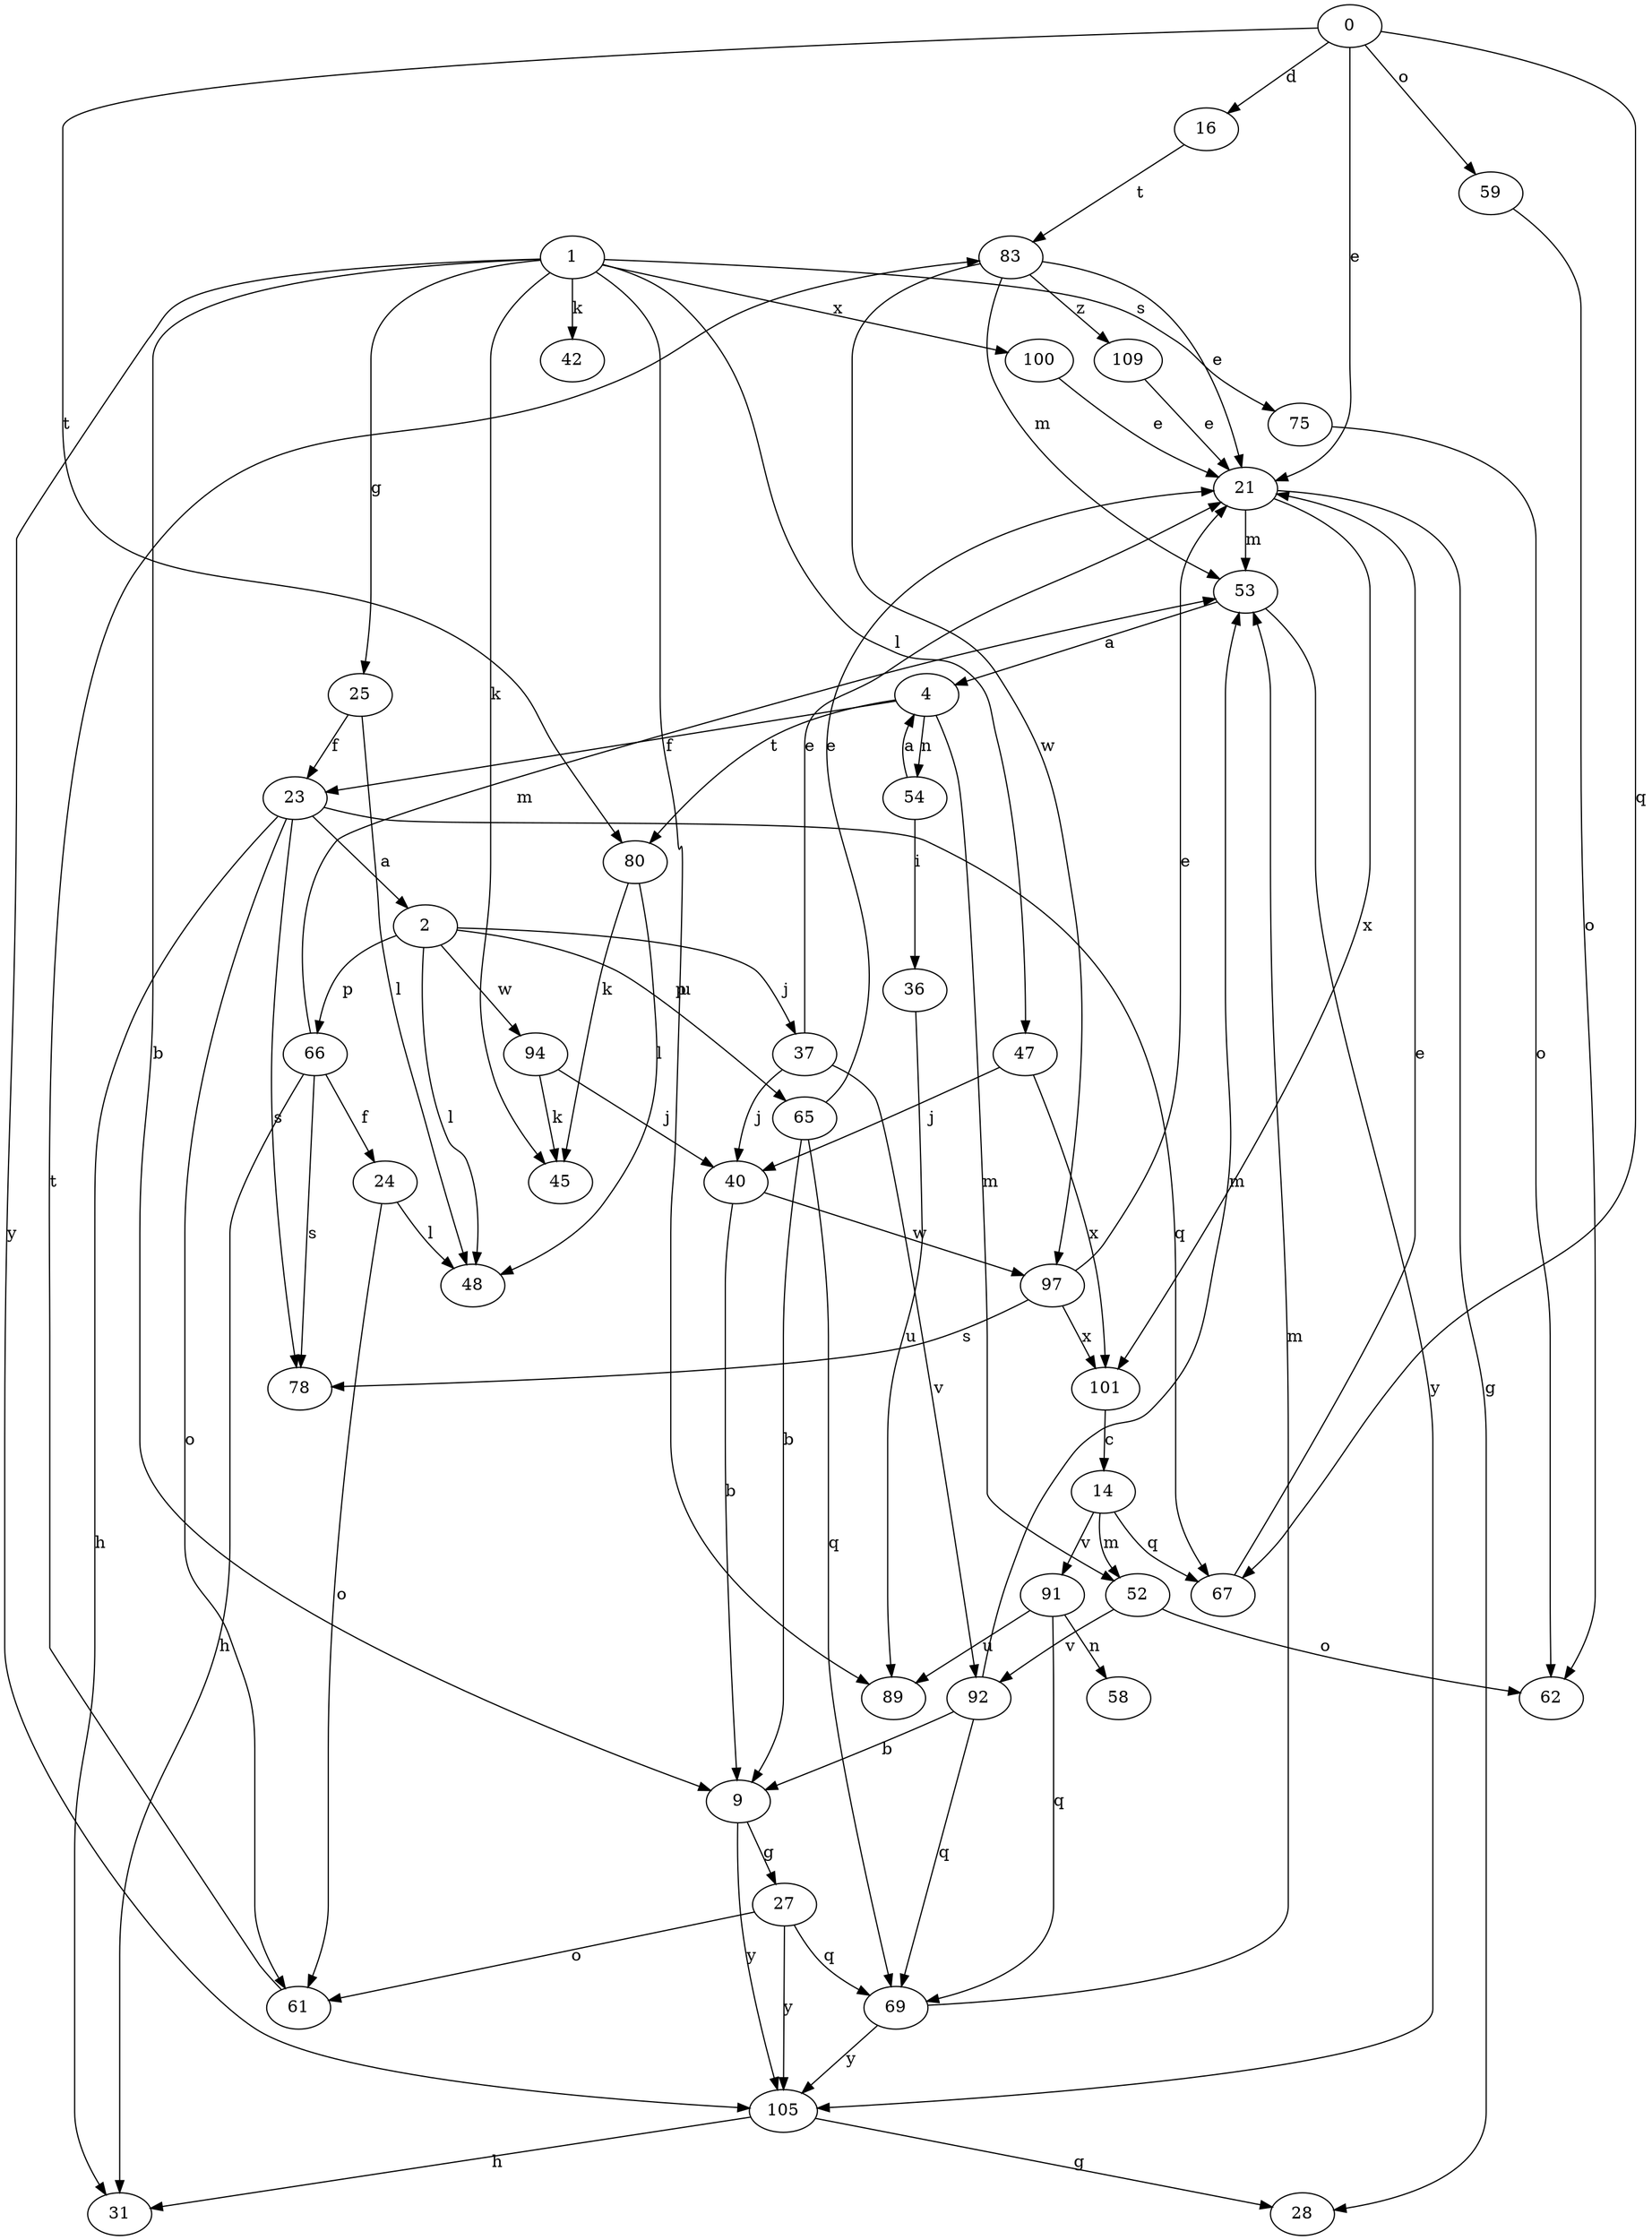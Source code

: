 strict digraph  {
0;
1;
2;
4;
9;
14;
16;
21;
23;
24;
25;
27;
28;
31;
36;
37;
40;
42;
45;
47;
48;
52;
53;
54;
58;
59;
61;
62;
65;
66;
67;
69;
75;
78;
80;
83;
89;
91;
92;
94;
97;
100;
101;
105;
109;
0 -> 16  [label=d];
0 -> 21  [label=e];
0 -> 59  [label=o];
0 -> 67  [label=q];
0 -> 80  [label=t];
1 -> 9  [label=b];
1 -> 25  [label=g];
1 -> 42  [label=k];
1 -> 45  [label=k];
1 -> 47  [label=l];
1 -> 75  [label=s];
1 -> 89  [label=u];
1 -> 100  [label=x];
1 -> 105  [label=y];
2 -> 37  [label=j];
2 -> 48  [label=l];
2 -> 65  [label=p];
2 -> 66  [label=p];
2 -> 94  [label=w];
4 -> 23  [label=f];
4 -> 52  [label=m];
4 -> 54  [label=n];
4 -> 80  [label=t];
9 -> 27  [label=g];
9 -> 105  [label=y];
14 -> 52  [label=m];
14 -> 67  [label=q];
14 -> 91  [label=v];
16 -> 83  [label=t];
21 -> 28  [label=g];
21 -> 53  [label=m];
21 -> 101  [label=x];
23 -> 2  [label=a];
23 -> 31  [label=h];
23 -> 61  [label=o];
23 -> 67  [label=q];
23 -> 78  [label=s];
24 -> 48  [label=l];
24 -> 61  [label=o];
25 -> 23  [label=f];
25 -> 48  [label=l];
27 -> 61  [label=o];
27 -> 69  [label=q];
27 -> 105  [label=y];
36 -> 89  [label=u];
37 -> 21  [label=e];
37 -> 40  [label=j];
37 -> 92  [label=v];
40 -> 9  [label=b];
40 -> 97  [label=w];
47 -> 40  [label=j];
47 -> 101  [label=x];
52 -> 62  [label=o];
52 -> 92  [label=v];
53 -> 4  [label=a];
53 -> 105  [label=y];
54 -> 4  [label=a];
54 -> 36  [label=i];
59 -> 62  [label=o];
61 -> 83  [label=t];
65 -> 9  [label=b];
65 -> 21  [label=e];
65 -> 69  [label=q];
66 -> 24  [label=f];
66 -> 31  [label=h];
66 -> 53  [label=m];
66 -> 78  [label=s];
67 -> 21  [label=e];
69 -> 53  [label=m];
69 -> 105  [label=y];
75 -> 62  [label=o];
80 -> 45  [label=k];
80 -> 48  [label=l];
83 -> 21  [label=e];
83 -> 53  [label=m];
83 -> 97  [label=w];
83 -> 109  [label=z];
91 -> 58  [label=n];
91 -> 69  [label=q];
91 -> 89  [label=u];
92 -> 9  [label=b];
92 -> 53  [label=m];
92 -> 69  [label=q];
94 -> 40  [label=j];
94 -> 45  [label=k];
97 -> 21  [label=e];
97 -> 78  [label=s];
97 -> 101  [label=x];
100 -> 21  [label=e];
101 -> 14  [label=c];
105 -> 28  [label=g];
105 -> 31  [label=h];
109 -> 21  [label=e];
}
